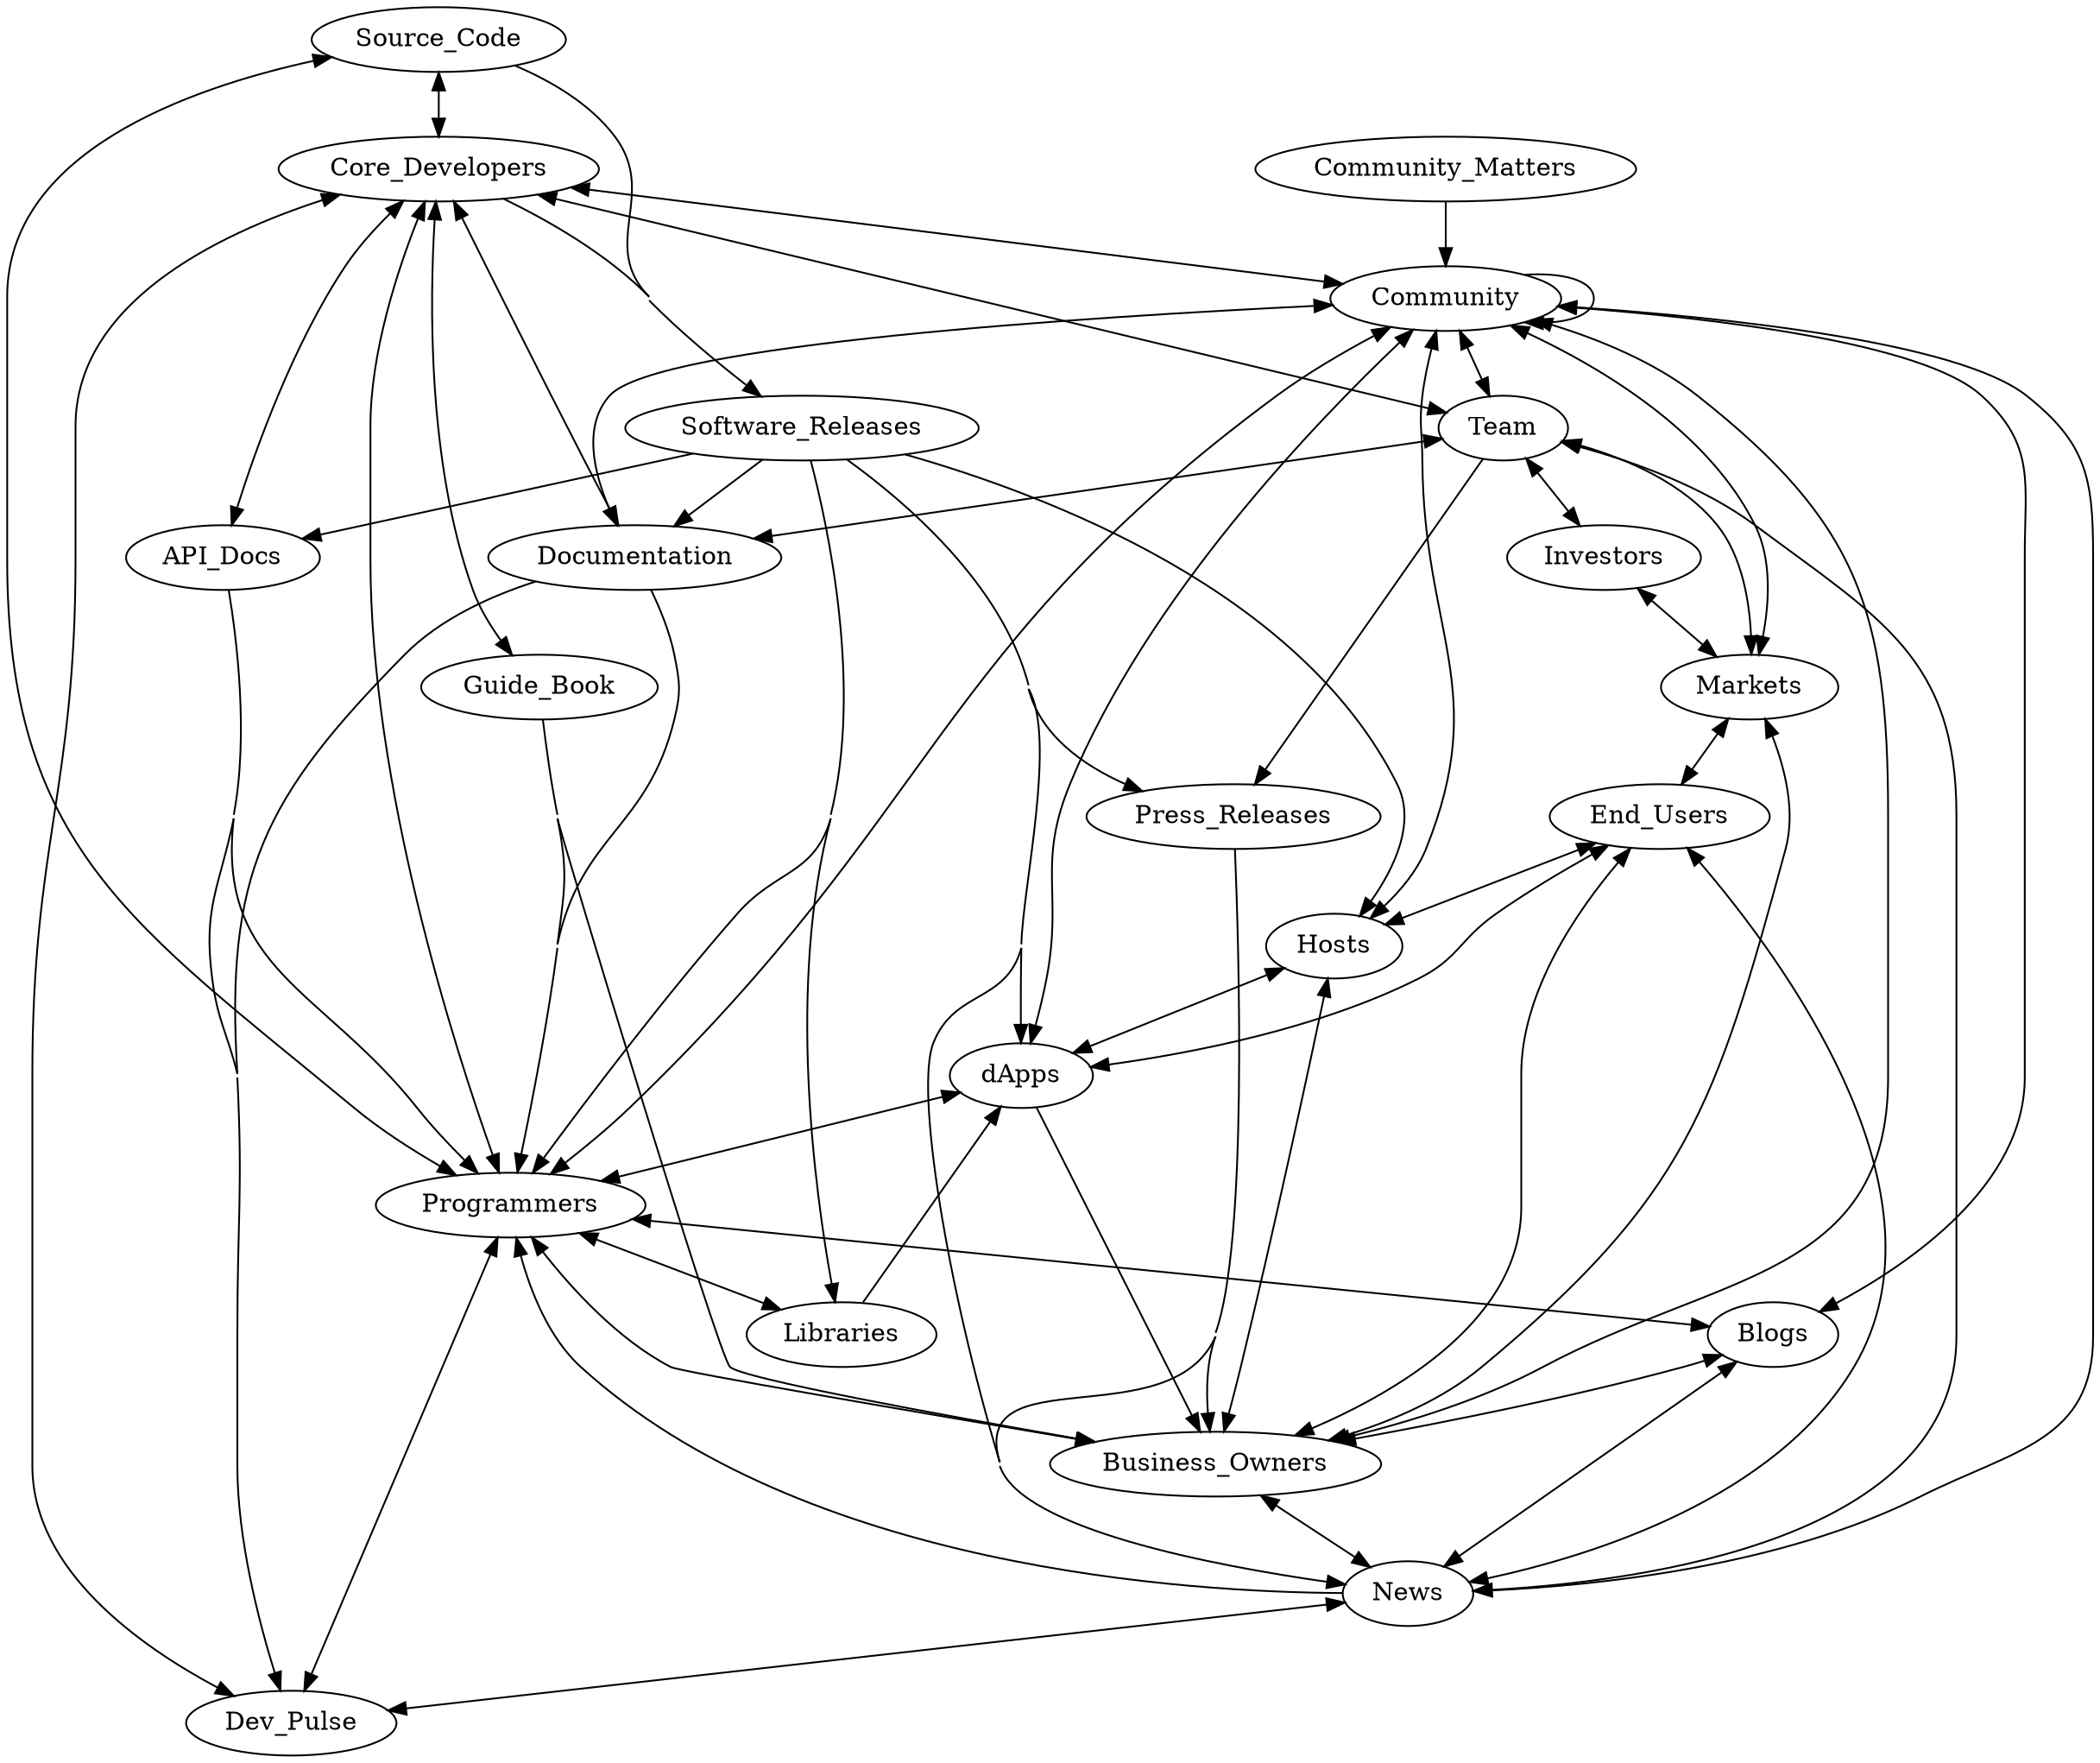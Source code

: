 digraph	"Software Flow"	{
	concentrate=true;

    Source_Code[href="https://github.com/holochain/holochain-rust"];
    Team[href="https://holo.host/team/"];
    Core_Developers[href="https://github.com/holochain/holochain-rust/graphs/contributors"];
    Software_Releases[href="https://github.com/holochain/holochain-rust/releases"];
    Hosts[href="https://holo.host/host/"];
    Documentation[href="https://developer.holochain.org/"];
    API_Docs[href="https://developer.holochain.org/api/latest/hdk/"]
    Guide_Book[href="https://developer.holochain.org/guide/latest/welcome.html"]
    Dev_Pulse[href="https://medium.com/holochain"]
    Community_Matters[href="https://medium.com/holochain/tagged/community-matters"]

	Source_Code -> Software_Releases;
	Source_Code -> Core_Developers -> Source_Code;
	Libraries -> dApps;
	dApps -> Business_Owners;
	dApps -> End_Users -> dApps;
	Documentation -> Dev_Pulse;
	Documentation -> Programmers;
	API_Docs -> Dev_Pulse;
	API_Docs -> Programmers;
	Guide_Book -> Programmers;
	Guide_Book -> Business_Owners;
	Press_Releases -> News;
	Press_Releases -> Business_Owners;
	News -> Dev_Pulse -> News;
	News -> Programmers;
	News -> Blogs -> News;
	News -> Business_Owners -> News;
	News -> End_Users -> News;
	Dev_Pulse -> Programmers -> Dev_Pulse;
    Community_Matters -> Community -> Community;
	Blogs -> Programmers -> Blogs;
	Blogs -> Business_Owners -> Blogs;
	Team -> Core_Developers -> Team;
	Team -> Press_Releases;
	Team -> Documentation -> Team;
	Team -> News -> Team;
	Team -> Markets -> Team;
	Team -> Investors -> Team;
	Core_Developers -> API_Docs -> Core_Developers;
	Core_Developers -> Documentation -> Core_Developers;
	Core_Developers -> Dev_Pulse -> Core_Developers;
	Core_Developers -> Programmers -> Core_Developers;
	Core_Developers -> Software_Releases;
	Core_Developers -> Guide_Book -> Core_Developers;
	Software_Releases -> API_Docs;
	Software_Releases -> News;
	Software_Releases -> Libraries;
	Software_Releases -> dApps;
	Software_Releases -> Hosts;
	Software_Releases -> Press_Releases;
	Software_Releases -> Documentation;
	Software_Releases -> Programmers;
	Hosts -> dApps -> Hosts;
	Hosts -> Business_Owners -> Hosts;
	Hosts -> End_Users -> Hosts;
	Community -> Team -> Community;
	Community -> Core_Developers -> Community;
	Community -> Markets -> Community;
	Community -> Blogs -> Community;
	Community -> News -> Community;
	Community -> Programmers -> Community;
	Community -> Business_Owners -> Community;
	Community -> Documentation -> Community;
	Community -> dApps -> Community;
	Community -> Hosts -> Community;
	Programmers -> Source_Code -> Programmers;
	Programmers -> dApps -> Programmers;
	Programmers -> Libraries -> Programmers;
	Programmers -> Business_Owners -> Programmers;
	Business_Owners -> End_Users -> Business_Owners;
	Business_Owners -> Markets -> Business_Owners;
	Markets -> Investors -> Markets;
	Markets -> End_Users -> Markets;
}
